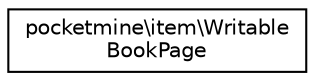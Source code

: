 digraph "Graphical Class Hierarchy"
{
 // INTERACTIVE_SVG=YES
 // LATEX_PDF_SIZE
  edge [fontname="Helvetica",fontsize="10",labelfontname="Helvetica",labelfontsize="10"];
  node [fontname="Helvetica",fontsize="10",shape=record];
  rankdir="LR";
  Node0 [label="pocketmine\\item\\Writable\lBookPage",height=0.2,width=0.4,color="black", fillcolor="white", style="filled",URL="$d8/dc3/classpocketmine_1_1item_1_1_writable_book_page.html",tooltip=" "];
}
